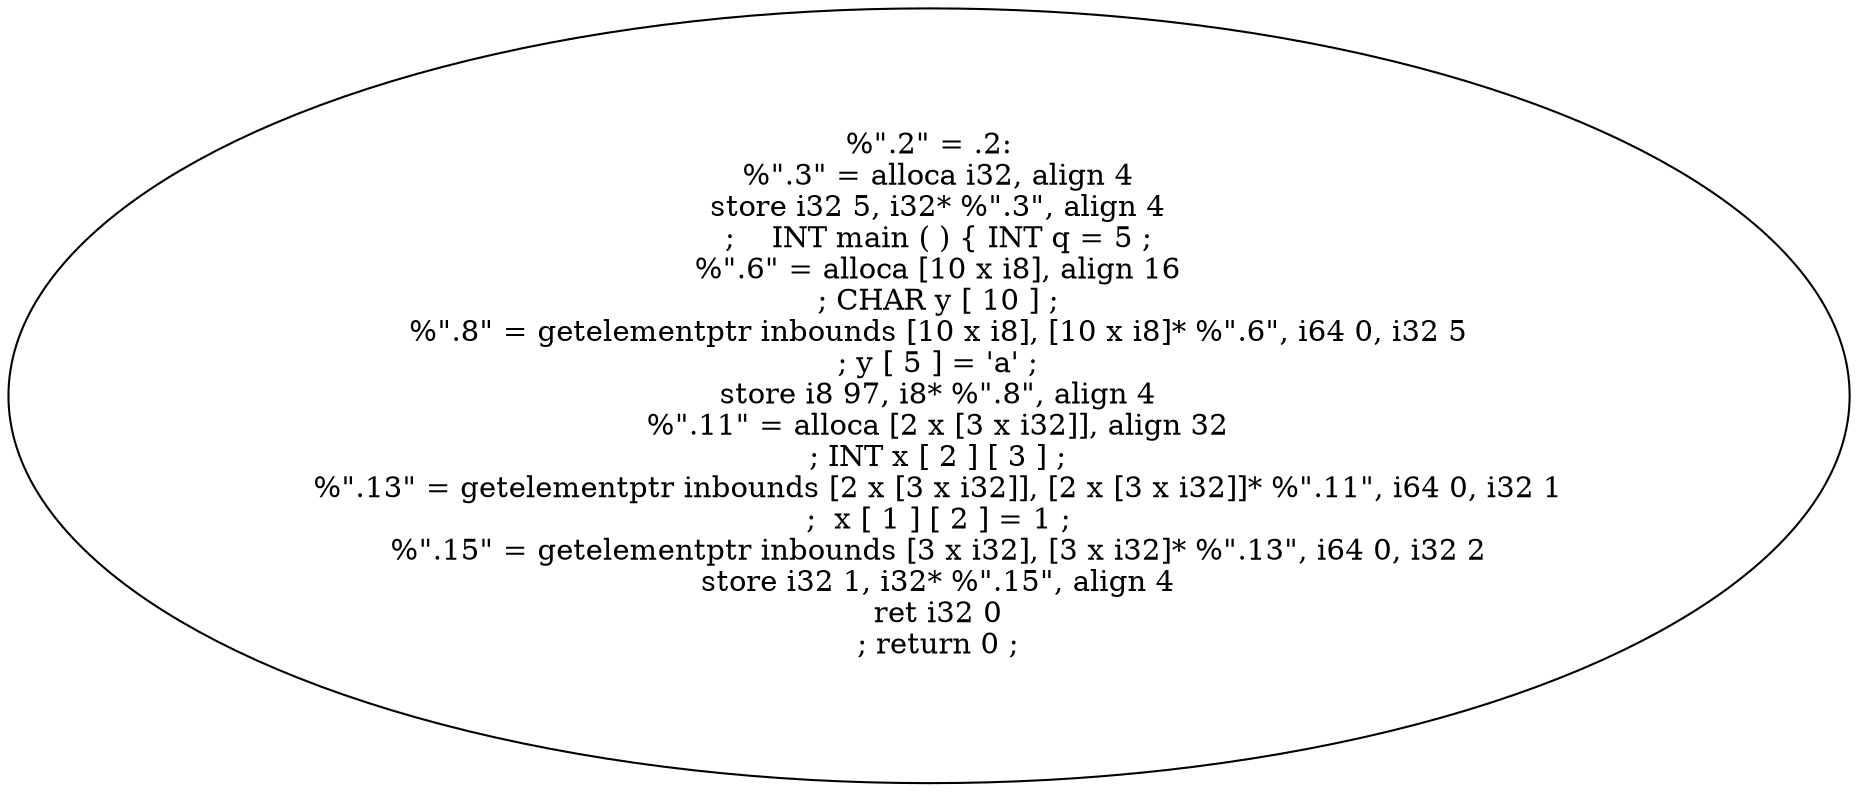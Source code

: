 digraph AST {
  "135951639796928" [label="%\".2\" = .2:
  %\".3\" = alloca i32, align 4
  store i32 5, i32* %\".3\", align 4
  ;    INT main ( ) { INT q = 5 ;
  %\".6\" = alloca [10 x i8], align 16
  ; CHAR y [ 10 ] ;
  %\".8\" = getelementptr inbounds [10 x i8], [10 x i8]* %\".6\", i64 0, i32 5
  ; y [ 5 ] = 'a' ;
  store i8 97, i8* %\".8\", align 4
  %\".11\" = alloca [2 x [3 x i32]], align 32
  ; INT x [ 2 ] [ 3 ] ;
  %\".13\" = getelementptr inbounds [2 x [3 x i32]], [2 x [3 x i32]]* %\".11\", i64 0, i32 1
  ;  x [ 1 ] [ 2 ] = 1 ;
  %\".15\" = getelementptr inbounds [3 x i32], [3 x i32]* %\".13\", i64 0, i32 2
  store i32 1, i32* %\".15\", align 4
  ret i32 0
  ; return 0 ;"];
}
